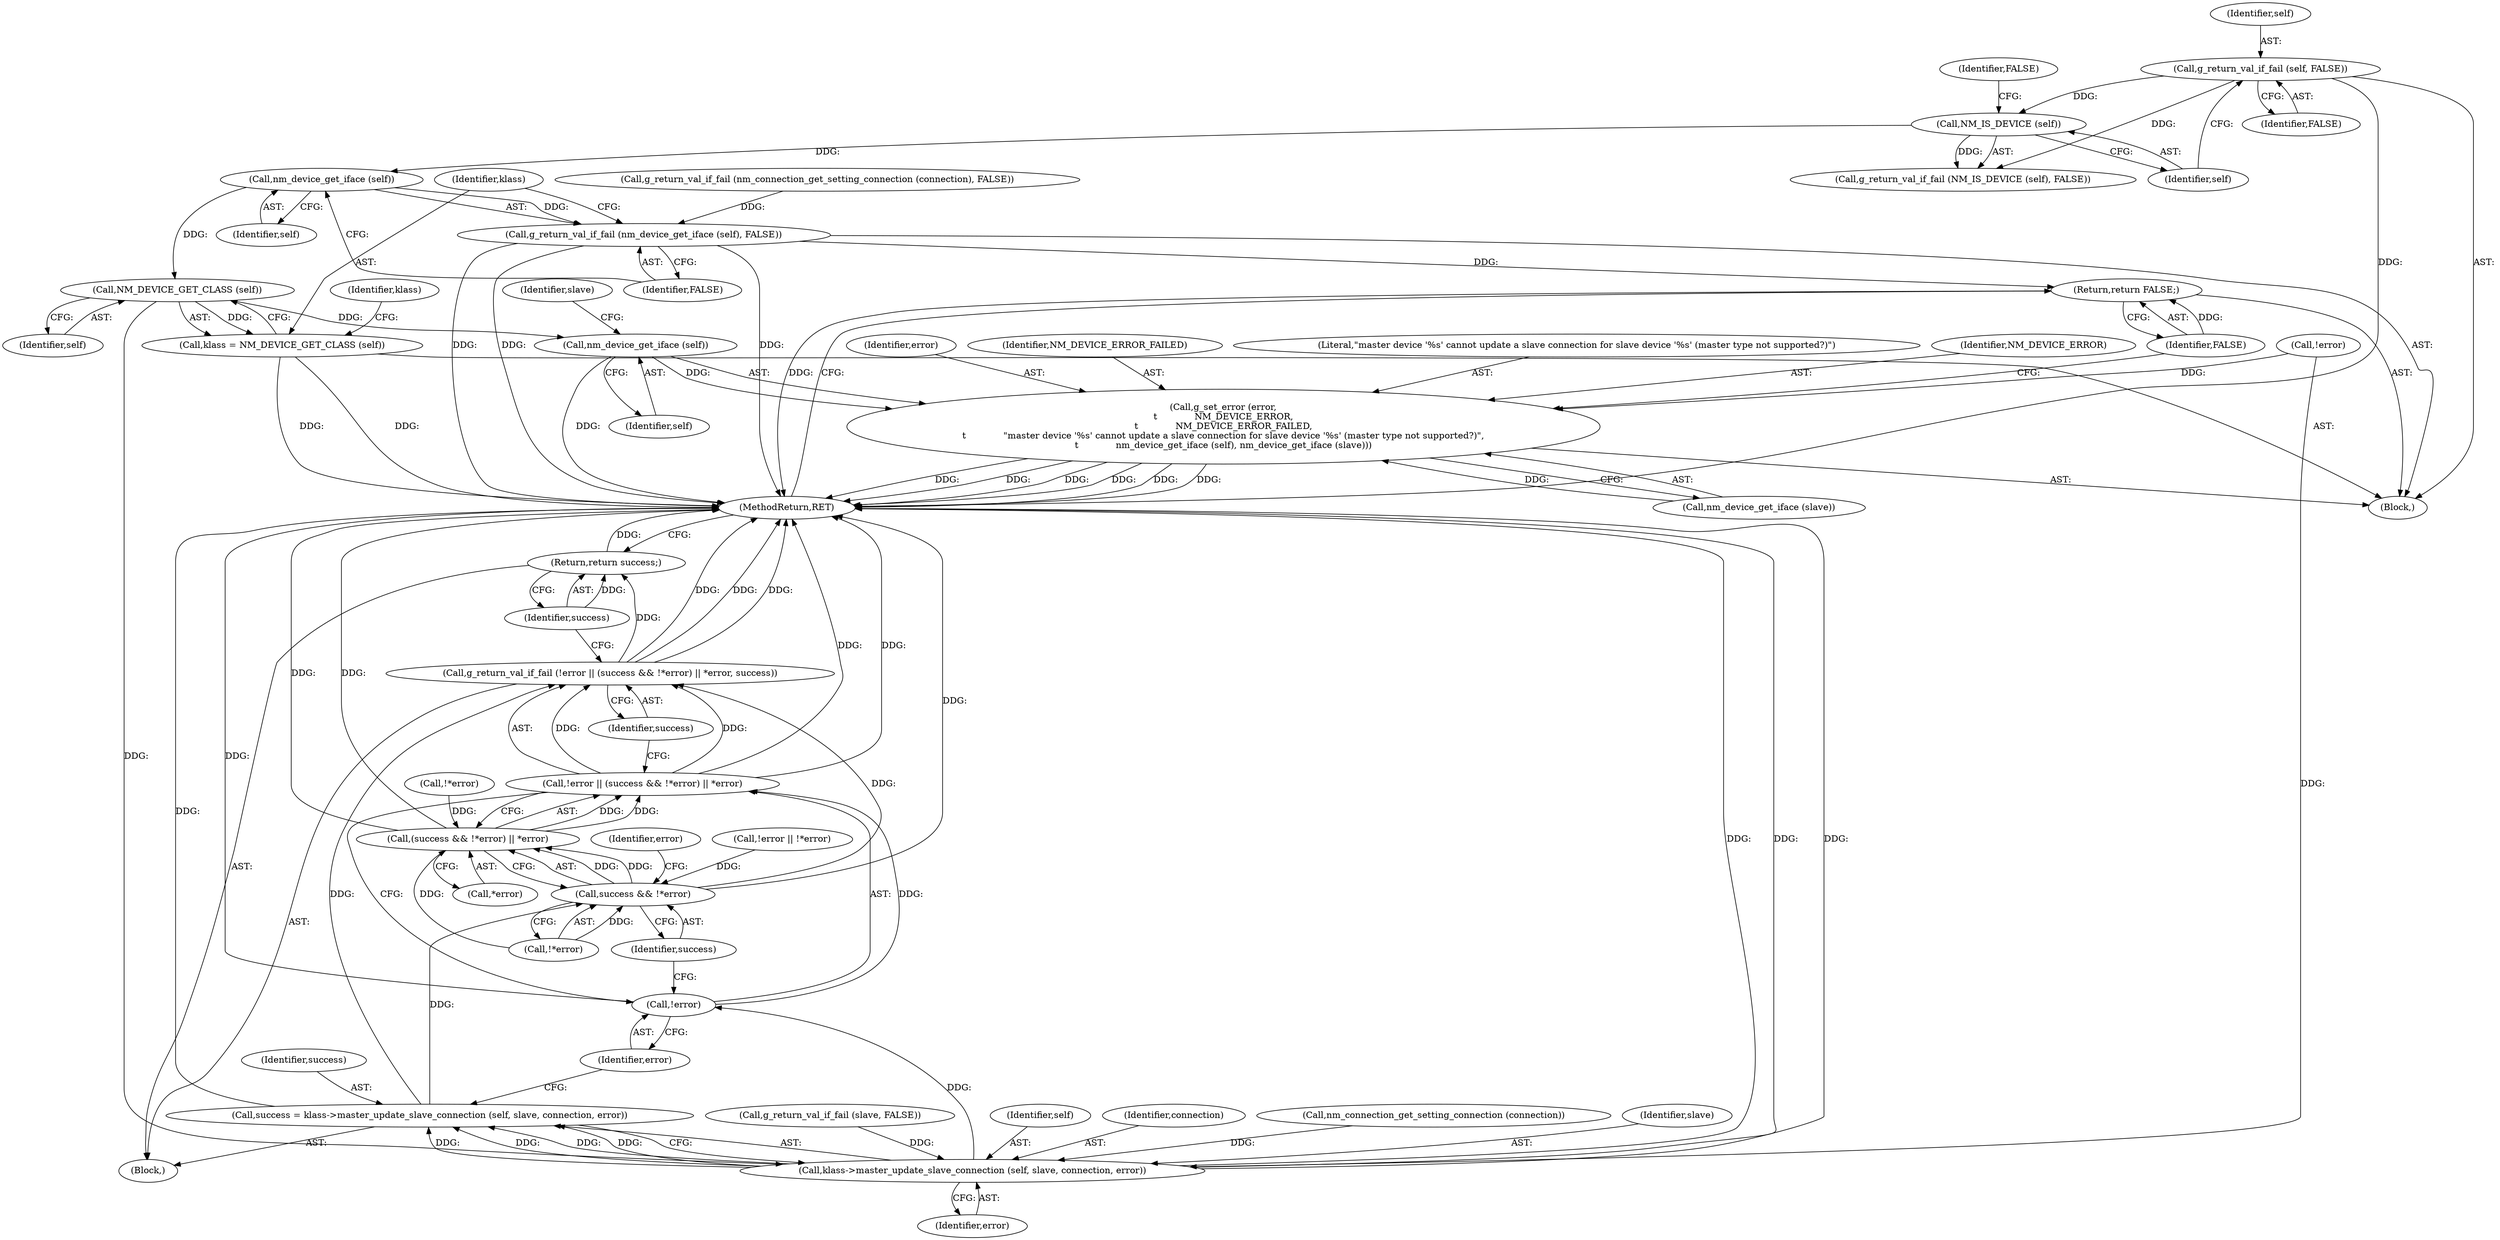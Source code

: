 digraph "0_NetworkManager_d5fc88e573fa58b93034b04d35a2454f5d28cad9@pointer" {
"1002877" [label="(Call,nm_device_get_iface (self))"];
"1002855" [label="(Call,NM_IS_DEVICE (self))"];
"1002851" [label="(Call,g_return_val_if_fail (self, FALSE))"];
"1002876" [label="(Call,g_return_val_if_fail (nm_device_get_iface (self), FALSE))"];
"1002920" [label="(Return,return FALSE;)"];
"1002882" [label="(Call,NM_DEVICE_GET_CLASS (self))"];
"1002880" [label="(Call,klass = NM_DEVICE_GET_CLASS (self))"];
"1002891" [label="(Call,klass->master_update_slave_connection (self, slave, connection, error))"];
"1002889" [label="(Call,success = klass->master_update_slave_connection (self, slave, connection, error))"];
"1002901" [label="(Call,success && !*error)"];
"1002900" [label="(Call,(success && !*error) || *error)"];
"1002897" [label="(Call,!error || (success && !*error) || *error)"];
"1002896" [label="(Call,g_return_val_if_fail (!error || (success && !*error) || *error, success))"];
"1002909" [label="(Return,return success;)"];
"1002898" [label="(Call,!error)"];
"1002916" [label="(Call,nm_device_get_iface (self))"];
"1002911" [label="(Call,g_set_error (error,\n\t             NM_DEVICE_ERROR,\n\t             NM_DEVICE_ERROR_FAILED,\n\t             \"master device '%s' cannot update a slave connection for slave device '%s' (master type not supported?)\",\n\t             nm_device_get_iface (self), nm_device_get_iface (slave)))"];
"1002908" [label="(Identifier,success)"];
"1002889" [label="(Call,success = klass->master_update_slave_connection (self, slave, connection, error))"];
"1002900" [label="(Call,(success && !*error) || *error)"];
"1002888" [label="(Block,)"];
"1002913" [label="(Identifier,NM_DEVICE_ERROR)"];
"1002865" [label="(Call,!error || !*error)"];
"1002914" [label="(Identifier,NM_DEVICE_ERROR_FAILED)"];
"1002906" [label="(Call,*error)"];
"1002901" [label="(Call,success && !*error)"];
"1002851" [label="(Call,g_return_val_if_fail (self, FALSE))"];
"1002895" [label="(Identifier,error)"];
"1002858" [label="(Call,g_return_val_if_fail (slave, FALSE))"];
"1002911" [label="(Call,g_set_error (error,\n\t             NM_DEVICE_ERROR,\n\t             NM_DEVICE_ERROR_FAILED,\n\t             \"master device '%s' cannot update a slave connection for slave device '%s' (master type not supported?)\",\n\t             nm_device_get_iface (self), nm_device_get_iface (slave)))"];
"1002853" [label="(Identifier,FALSE)"];
"1002856" [label="(Identifier,self)"];
"1002852" [label="(Identifier,self)"];
"1002915" [label="(Literal,\"master device '%s' cannot update a slave connection for slave device '%s' (master type not supported?)\")"];
"1002879" [label="(Identifier,FALSE)"];
"1002848" [label="(Block,)"];
"1002921" [label="(Identifier,FALSE)"];
"1002878" [label="(Identifier,self)"];
"1002909" [label="(Return,return success;)"];
"1002910" [label="(Identifier,success)"];
"1002890" [label="(Identifier,success)"];
"1002868" [label="(Call,!*error)"];
"1002877" [label="(Call,nm_device_get_iface (self))"];
"1002881" [label="(Identifier,klass)"];
"1002882" [label="(Call,NM_DEVICE_GET_CLASS (self))"];
"1002886" [label="(Identifier,klass)"];
"1002857" [label="(Identifier,FALSE)"];
"1002916" [label="(Call,nm_device_get_iface (self))"];
"1002903" [label="(Call,!*error)"];
"1002866" [label="(Call,!error)"];
"1002876" [label="(Call,g_return_val_if_fail (nm_device_get_iface (self), FALSE))"];
"1002912" [label="(Identifier,error)"];
"1002854" [label="(Call,g_return_val_if_fail (NM_IS_DEVICE (self), FALSE))"];
"1002920" [label="(Return,return FALSE;)"];
"1002892" [label="(Identifier,self)"];
"1002894" [label="(Identifier,connection)"];
"1002917" [label="(Identifier,self)"];
"1002896" [label="(Call,g_return_val_if_fail (!error || (success && !*error) || *error, success))"];
"1002898" [label="(Call,!error)"];
"1002902" [label="(Identifier,success)"];
"1002897" [label="(Call,!error || (success && !*error) || *error)"];
"1002899" [label="(Identifier,error)"];
"1002873" [label="(Call,nm_connection_get_setting_connection (connection))"];
"1002919" [label="(Identifier,slave)"];
"1002918" [label="(Call,nm_device_get_iface (slave))"];
"1007368" [label="(MethodReturn,RET)"];
"1002891" [label="(Call,klass->master_update_slave_connection (self, slave, connection, error))"];
"1002872" [label="(Call,g_return_val_if_fail (nm_connection_get_setting_connection (connection), FALSE))"];
"1002893" [label="(Identifier,slave)"];
"1002880" [label="(Call,klass = NM_DEVICE_GET_CLASS (self))"];
"1002883" [label="(Identifier,self)"];
"1002855" [label="(Call,NM_IS_DEVICE (self))"];
"1002907" [label="(Identifier,error)"];
"1002877" -> "1002876"  [label="AST: "];
"1002877" -> "1002878"  [label="CFG: "];
"1002878" -> "1002877"  [label="AST: "];
"1002879" -> "1002877"  [label="CFG: "];
"1002877" -> "1002876"  [label="DDG: "];
"1002855" -> "1002877"  [label="DDG: "];
"1002877" -> "1002882"  [label="DDG: "];
"1002855" -> "1002854"  [label="AST: "];
"1002855" -> "1002856"  [label="CFG: "];
"1002856" -> "1002855"  [label="AST: "];
"1002857" -> "1002855"  [label="CFG: "];
"1002855" -> "1002854"  [label="DDG: "];
"1002851" -> "1002855"  [label="DDG: "];
"1002851" -> "1002848"  [label="AST: "];
"1002851" -> "1002853"  [label="CFG: "];
"1002852" -> "1002851"  [label="AST: "];
"1002853" -> "1002851"  [label="AST: "];
"1002856" -> "1002851"  [label="CFG: "];
"1002851" -> "1007368"  [label="DDG: "];
"1002851" -> "1002854"  [label="DDG: "];
"1002876" -> "1002848"  [label="AST: "];
"1002876" -> "1002879"  [label="CFG: "];
"1002879" -> "1002876"  [label="AST: "];
"1002881" -> "1002876"  [label="CFG: "];
"1002876" -> "1007368"  [label="DDG: "];
"1002876" -> "1007368"  [label="DDG: "];
"1002876" -> "1007368"  [label="DDG: "];
"1002872" -> "1002876"  [label="DDG: "];
"1002876" -> "1002920"  [label="DDG: "];
"1002920" -> "1002848"  [label="AST: "];
"1002920" -> "1002921"  [label="CFG: "];
"1002921" -> "1002920"  [label="AST: "];
"1007368" -> "1002920"  [label="CFG: "];
"1002920" -> "1007368"  [label="DDG: "];
"1002921" -> "1002920"  [label="DDG: "];
"1002882" -> "1002880"  [label="AST: "];
"1002882" -> "1002883"  [label="CFG: "];
"1002883" -> "1002882"  [label="AST: "];
"1002880" -> "1002882"  [label="CFG: "];
"1002882" -> "1002880"  [label="DDG: "];
"1002882" -> "1002891"  [label="DDG: "];
"1002882" -> "1002916"  [label="DDG: "];
"1002880" -> "1002848"  [label="AST: "];
"1002881" -> "1002880"  [label="AST: "];
"1002886" -> "1002880"  [label="CFG: "];
"1002880" -> "1007368"  [label="DDG: "];
"1002880" -> "1007368"  [label="DDG: "];
"1002891" -> "1002889"  [label="AST: "];
"1002891" -> "1002895"  [label="CFG: "];
"1002892" -> "1002891"  [label="AST: "];
"1002893" -> "1002891"  [label="AST: "];
"1002894" -> "1002891"  [label="AST: "];
"1002895" -> "1002891"  [label="AST: "];
"1002889" -> "1002891"  [label="CFG: "];
"1002891" -> "1007368"  [label="DDG: "];
"1002891" -> "1007368"  [label="DDG: "];
"1002891" -> "1007368"  [label="DDG: "];
"1002891" -> "1002889"  [label="DDG: "];
"1002891" -> "1002889"  [label="DDG: "];
"1002891" -> "1002889"  [label="DDG: "];
"1002891" -> "1002889"  [label="DDG: "];
"1002858" -> "1002891"  [label="DDG: "];
"1002873" -> "1002891"  [label="DDG: "];
"1002866" -> "1002891"  [label="DDG: "];
"1002891" -> "1002898"  [label="DDG: "];
"1002889" -> "1002888"  [label="AST: "];
"1002890" -> "1002889"  [label="AST: "];
"1002899" -> "1002889"  [label="CFG: "];
"1002889" -> "1007368"  [label="DDG: "];
"1002889" -> "1002901"  [label="DDG: "];
"1002889" -> "1002896"  [label="DDG: "];
"1002901" -> "1002900"  [label="AST: "];
"1002901" -> "1002902"  [label="CFG: "];
"1002901" -> "1002903"  [label="CFG: "];
"1002902" -> "1002901"  [label="AST: "];
"1002903" -> "1002901"  [label="AST: "];
"1002907" -> "1002901"  [label="CFG: "];
"1002900" -> "1002901"  [label="CFG: "];
"1002901" -> "1007368"  [label="DDG: "];
"1002901" -> "1002900"  [label="DDG: "];
"1002901" -> "1002900"  [label="DDG: "];
"1002903" -> "1002901"  [label="DDG: "];
"1002865" -> "1002901"  [label="DDG: "];
"1002901" -> "1002896"  [label="DDG: "];
"1002900" -> "1002897"  [label="AST: "];
"1002900" -> "1002906"  [label="CFG: "];
"1002906" -> "1002900"  [label="AST: "];
"1002897" -> "1002900"  [label="CFG: "];
"1002900" -> "1007368"  [label="DDG: "];
"1002900" -> "1007368"  [label="DDG: "];
"1002900" -> "1002897"  [label="DDG: "];
"1002900" -> "1002897"  [label="DDG: "];
"1002868" -> "1002900"  [label="DDG: "];
"1002903" -> "1002900"  [label="DDG: "];
"1002897" -> "1002896"  [label="AST: "];
"1002897" -> "1002898"  [label="CFG: "];
"1002898" -> "1002897"  [label="AST: "];
"1002908" -> "1002897"  [label="CFG: "];
"1002897" -> "1007368"  [label="DDG: "];
"1002897" -> "1007368"  [label="DDG: "];
"1002897" -> "1002896"  [label="DDG: "];
"1002897" -> "1002896"  [label="DDG: "];
"1002898" -> "1002897"  [label="DDG: "];
"1002896" -> "1002888"  [label="AST: "];
"1002896" -> "1002908"  [label="CFG: "];
"1002908" -> "1002896"  [label="AST: "];
"1002910" -> "1002896"  [label="CFG: "];
"1002896" -> "1007368"  [label="DDG: "];
"1002896" -> "1007368"  [label="DDG: "];
"1002896" -> "1007368"  [label="DDG: "];
"1002896" -> "1002909"  [label="DDG: "];
"1002909" -> "1002888"  [label="AST: "];
"1002909" -> "1002910"  [label="CFG: "];
"1002910" -> "1002909"  [label="AST: "];
"1007368" -> "1002909"  [label="CFG: "];
"1002909" -> "1007368"  [label="DDG: "];
"1002910" -> "1002909"  [label="DDG: "];
"1002898" -> "1002899"  [label="CFG: "];
"1002899" -> "1002898"  [label="AST: "];
"1002902" -> "1002898"  [label="CFG: "];
"1002898" -> "1007368"  [label="DDG: "];
"1002916" -> "1002911"  [label="AST: "];
"1002916" -> "1002917"  [label="CFG: "];
"1002917" -> "1002916"  [label="AST: "];
"1002919" -> "1002916"  [label="CFG: "];
"1002916" -> "1007368"  [label="DDG: "];
"1002916" -> "1002911"  [label="DDG: "];
"1002911" -> "1002848"  [label="AST: "];
"1002911" -> "1002918"  [label="CFG: "];
"1002912" -> "1002911"  [label="AST: "];
"1002913" -> "1002911"  [label="AST: "];
"1002914" -> "1002911"  [label="AST: "];
"1002915" -> "1002911"  [label="AST: "];
"1002918" -> "1002911"  [label="AST: "];
"1002921" -> "1002911"  [label="CFG: "];
"1002911" -> "1007368"  [label="DDG: "];
"1002911" -> "1007368"  [label="DDG: "];
"1002911" -> "1007368"  [label="DDG: "];
"1002911" -> "1007368"  [label="DDG: "];
"1002911" -> "1007368"  [label="DDG: "];
"1002911" -> "1007368"  [label="DDG: "];
"1002866" -> "1002911"  [label="DDG: "];
"1002918" -> "1002911"  [label="DDG: "];
}
